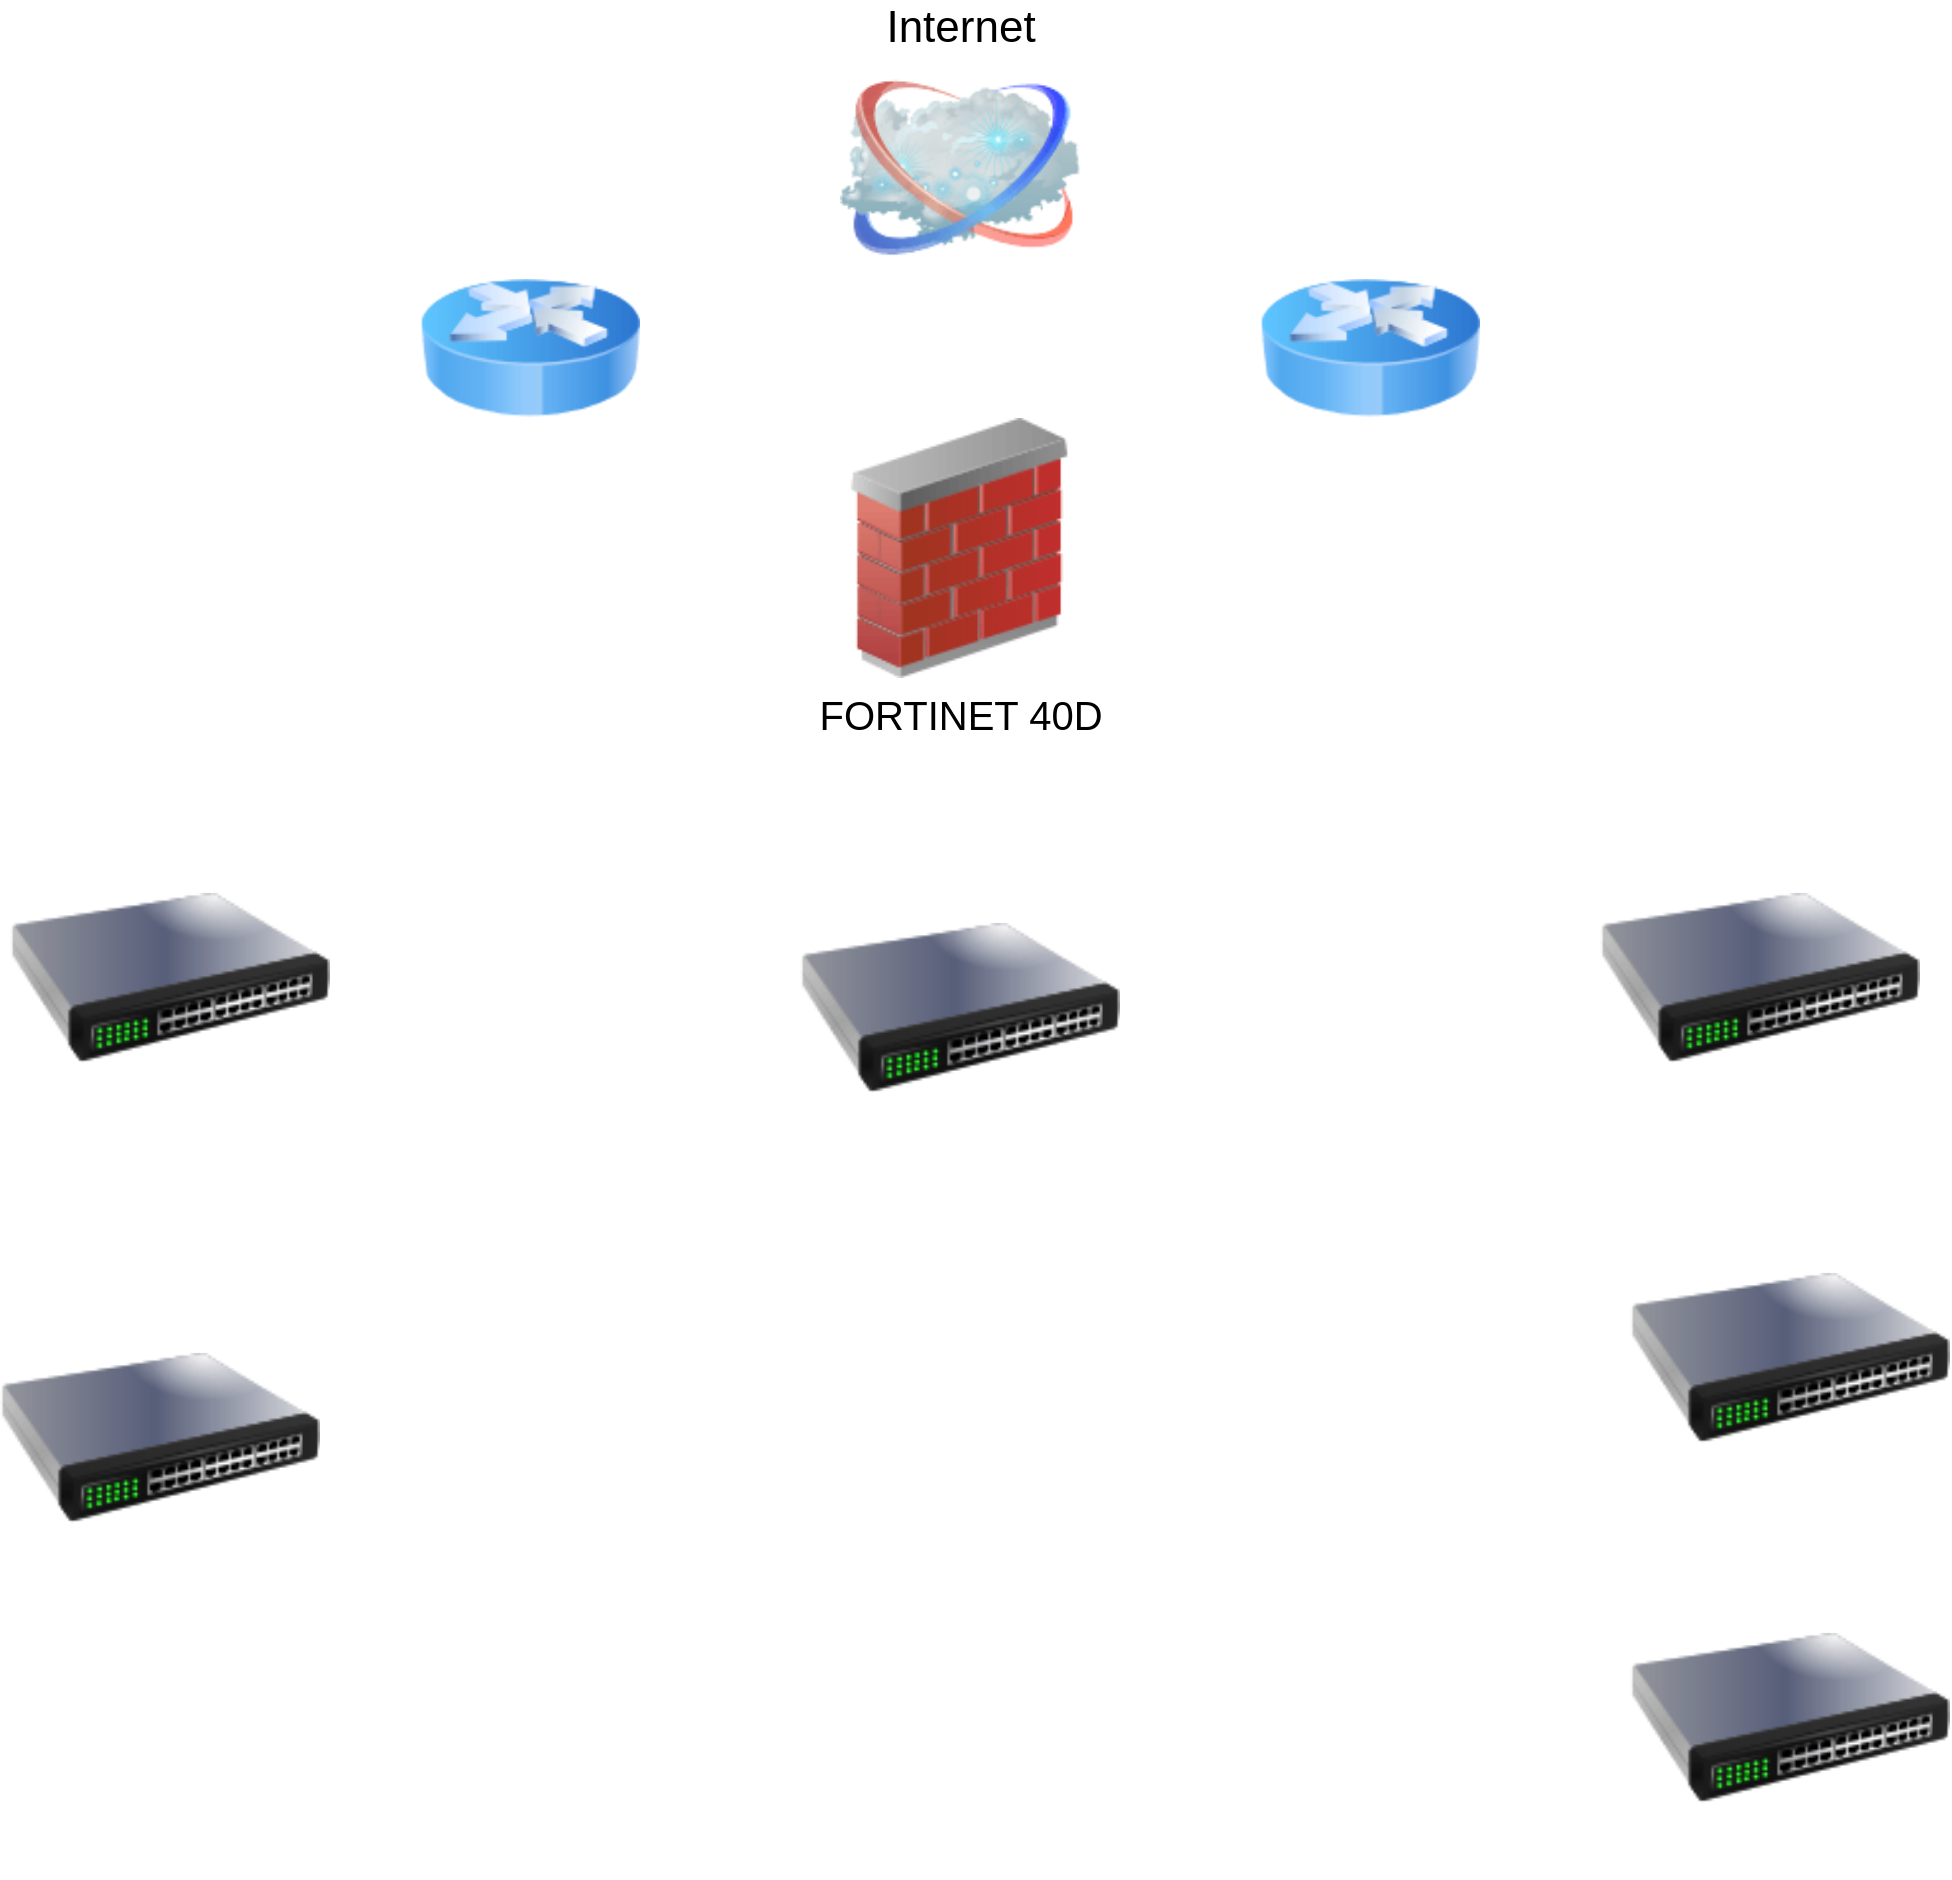 <mxfile version="15.9.1" type="github">
  <diagram name="Page-1" id="55a83fd1-7818-8e21-69c5-c3457e3827bb">
    <mxGraphModel dx="1570" dy="970" grid="1" gridSize="10" guides="1" tooltips="1" connect="1" arrows="1" fold="1" page="1" pageScale="1" pageWidth="1100" pageHeight="850" background="none" math="0" shadow="0">
      <root>
        <mxCell id="0" />
        <mxCell id="1" parent="0" />
        <mxCell id="69ecfefc5c41e42c-2" value="Internet" style="image;html=1;labelBackgroundColor=#ffffff;image=img/lib/clip_art/networking/Cloud_128x128.png;rounded=1;shadow=0;comic=0;strokeWidth=4;fontSize=22;labelPosition=center;verticalLabelPosition=top;align=center;verticalAlign=bottom;" parent="1" vertex="1">
          <mxGeometry x="480" y="30" width="120" height="110" as="geometry" />
        </mxCell>
        <mxCell id="yyS76C79-I25Z5v4Y-9H-1" value="&lt;span style=&quot;font-size: 20px&quot;&gt;FORTINET 40D&lt;/span&gt;" style="image;html=1;image=img/lib/clip_art/networking/Firewall_02_128x128.png" vertex="1" parent="1">
          <mxGeometry x="465" y="210" width="150" height="130" as="geometry" />
        </mxCell>
        <mxCell id="yyS76C79-I25Z5v4Y-9H-2" value="" style="image;html=1;image=img/lib/clip_art/networking/Switch_128x128.png" vertex="1" parent="1">
          <mxGeometry x="65" y="410" width="160" height="160" as="geometry" />
        </mxCell>
        <mxCell id="yyS76C79-I25Z5v4Y-9H-6" value="" style="image;html=1;image=img/lib/clip_art/networking/Router_Icon_128x128.png" vertex="1" parent="1">
          <mxGeometry x="690" y="120" width="110" height="110" as="geometry" />
        </mxCell>
        <mxCell id="yyS76C79-I25Z5v4Y-9H-7" value="" style="image;html=1;image=img/lib/clip_art/networking/Router_Icon_128x128.png" vertex="1" parent="1">
          <mxGeometry x="270" y="120" width="110" height="110" as="geometry" />
        </mxCell>
        <mxCell id="yyS76C79-I25Z5v4Y-9H-8" value="" style="image;html=1;image=img/lib/clip_art/networking/Switch_128x128.png" vertex="1" parent="1">
          <mxGeometry x="460" y="425" width="160" height="160" as="geometry" />
        </mxCell>
        <mxCell id="yyS76C79-I25Z5v4Y-9H-9" value="" style="image;html=1;image=img/lib/clip_art/networking/Switch_128x128.png" vertex="1" parent="1">
          <mxGeometry x="860" y="410" width="160" height="160" as="geometry" />
        </mxCell>
        <mxCell id="yyS76C79-I25Z5v4Y-9H-10" value="" style="image;html=1;image=img/lib/clip_art/networking/Switch_128x128.png" vertex="1" parent="1">
          <mxGeometry x="60" y="640" width="160" height="160" as="geometry" />
        </mxCell>
        <mxCell id="yyS76C79-I25Z5v4Y-9H-11" value="" style="image;html=1;image=img/lib/clip_art/networking/Switch_128x128.png" vertex="1" parent="1">
          <mxGeometry x="875" y="600" width="160" height="160" as="geometry" />
        </mxCell>
        <mxCell id="yyS76C79-I25Z5v4Y-9H-12" value="" style="image;html=1;image=img/lib/clip_art/networking/Switch_128x128.png" vertex="1" parent="1">
          <mxGeometry x="875" y="780" width="160" height="160" as="geometry" />
        </mxCell>
      </root>
    </mxGraphModel>
  </diagram>
</mxfile>

